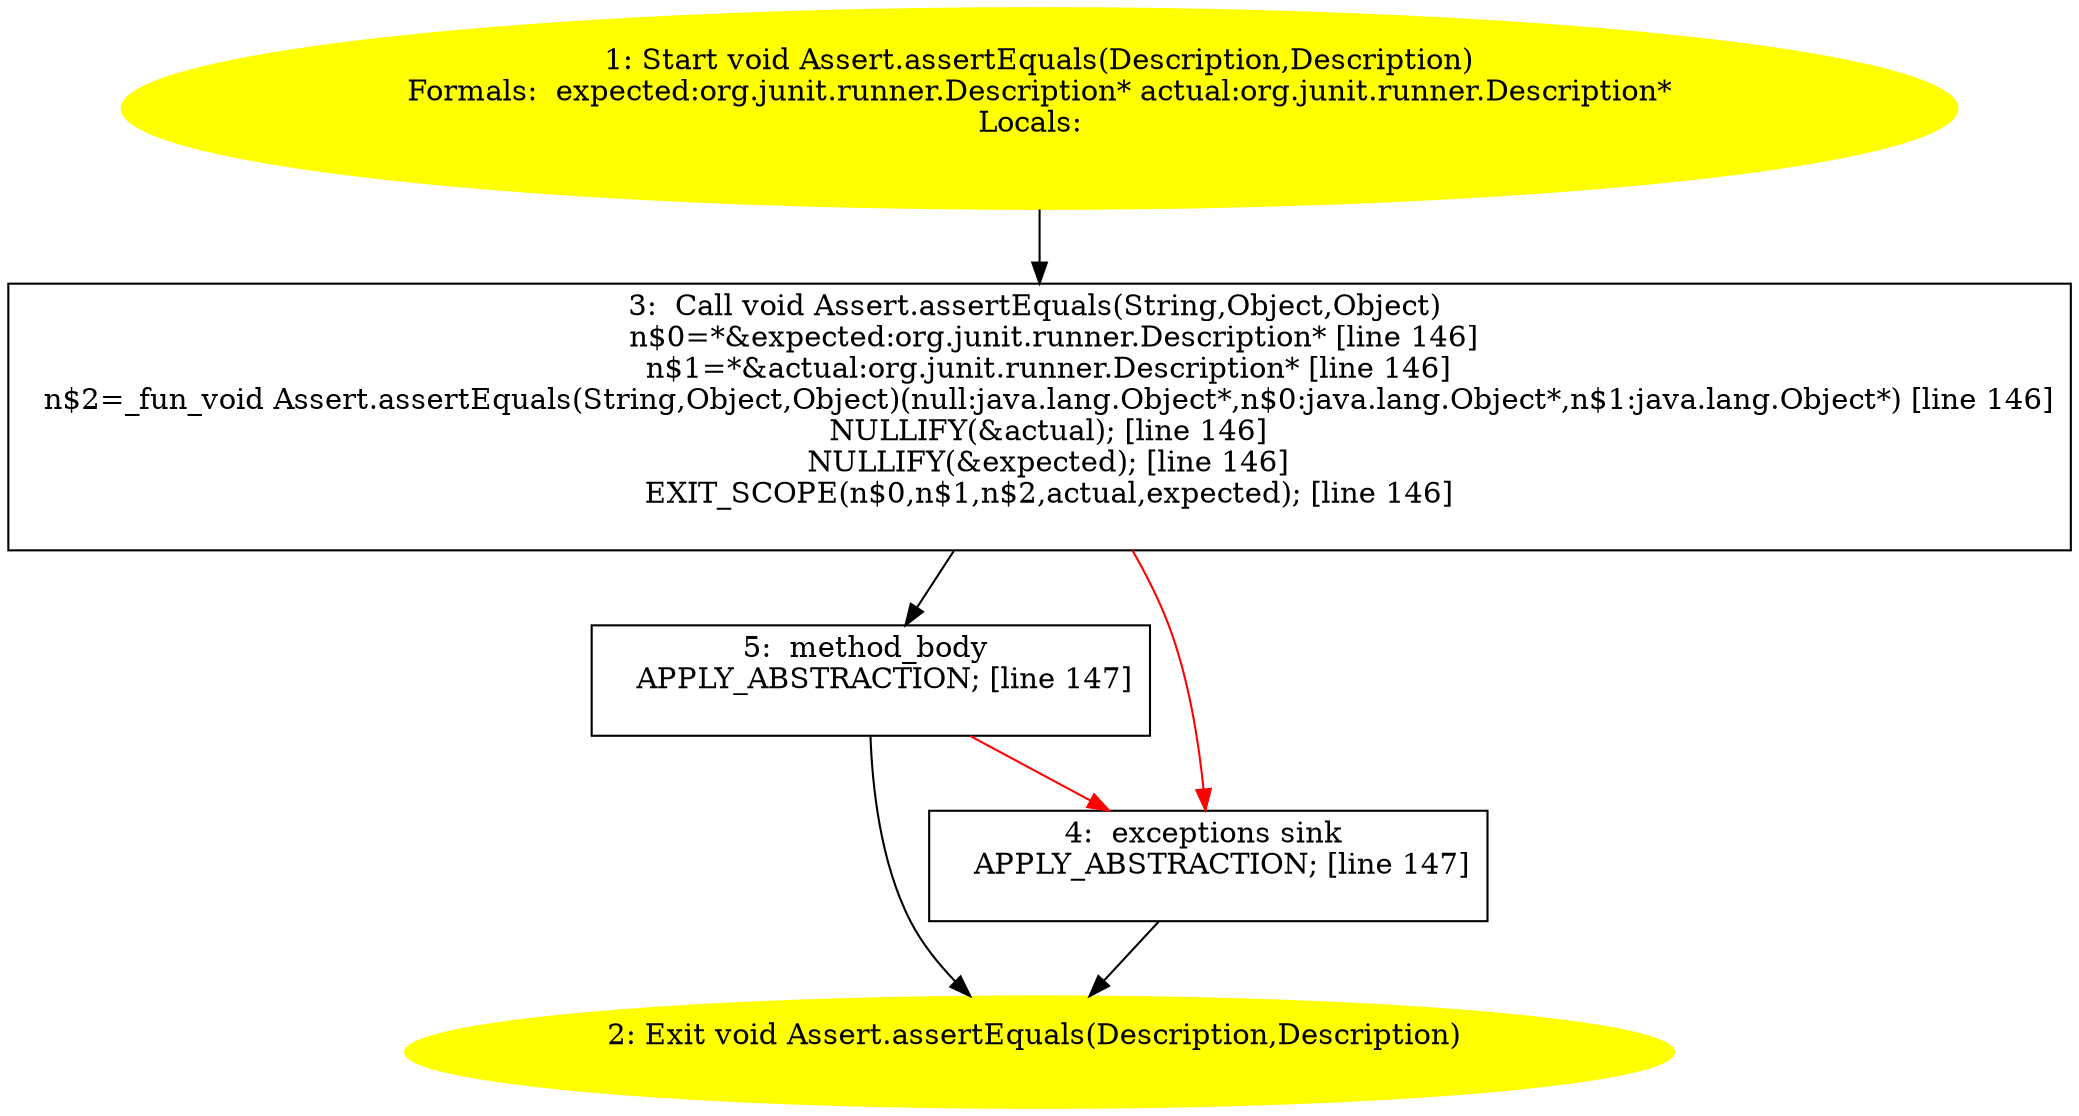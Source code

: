 /* @generated */
digraph cfg {
"org.junit.Assert.assertEquals(org.junit.runner.Description,org.junit.runner.Description):void.83e586f4ade8e646b1b5556acdfec37a_1" [label="1: Start void Assert.assertEquals(Description,Description)\nFormals:  expected:org.junit.runner.Description* actual:org.junit.runner.Description*\nLocals:  \n  " color=yellow style=filled]
	

	 "org.junit.Assert.assertEquals(org.junit.runner.Description,org.junit.runner.Description):void.83e586f4ade8e646b1b5556acdfec37a_1" -> "org.junit.Assert.assertEquals(org.junit.runner.Description,org.junit.runner.Description):void.83e586f4ade8e646b1b5556acdfec37a_3" ;
"org.junit.Assert.assertEquals(org.junit.runner.Description,org.junit.runner.Description):void.83e586f4ade8e646b1b5556acdfec37a_2" [label="2: Exit void Assert.assertEquals(Description,Description) \n  " color=yellow style=filled]
	

"org.junit.Assert.assertEquals(org.junit.runner.Description,org.junit.runner.Description):void.83e586f4ade8e646b1b5556acdfec37a_3" [label="3:  Call void Assert.assertEquals(String,Object,Object) \n   n$0=*&expected:org.junit.runner.Description* [line 146]\n  n$1=*&actual:org.junit.runner.Description* [line 146]\n  n$2=_fun_void Assert.assertEquals(String,Object,Object)(null:java.lang.Object*,n$0:java.lang.Object*,n$1:java.lang.Object*) [line 146]\n  NULLIFY(&actual); [line 146]\n  NULLIFY(&expected); [line 146]\n  EXIT_SCOPE(n$0,n$1,n$2,actual,expected); [line 146]\n " shape="box"]
	

	 "org.junit.Assert.assertEquals(org.junit.runner.Description,org.junit.runner.Description):void.83e586f4ade8e646b1b5556acdfec37a_3" -> "org.junit.Assert.assertEquals(org.junit.runner.Description,org.junit.runner.Description):void.83e586f4ade8e646b1b5556acdfec37a_5" ;
	 "org.junit.Assert.assertEquals(org.junit.runner.Description,org.junit.runner.Description):void.83e586f4ade8e646b1b5556acdfec37a_3" -> "org.junit.Assert.assertEquals(org.junit.runner.Description,org.junit.runner.Description):void.83e586f4ade8e646b1b5556acdfec37a_4" [color="red" ];
"org.junit.Assert.assertEquals(org.junit.runner.Description,org.junit.runner.Description):void.83e586f4ade8e646b1b5556acdfec37a_4" [label="4:  exceptions sink \n   APPLY_ABSTRACTION; [line 147]\n " shape="box"]
	

	 "org.junit.Assert.assertEquals(org.junit.runner.Description,org.junit.runner.Description):void.83e586f4ade8e646b1b5556acdfec37a_4" -> "org.junit.Assert.assertEquals(org.junit.runner.Description,org.junit.runner.Description):void.83e586f4ade8e646b1b5556acdfec37a_2" ;
"org.junit.Assert.assertEquals(org.junit.runner.Description,org.junit.runner.Description):void.83e586f4ade8e646b1b5556acdfec37a_5" [label="5:  method_body \n   APPLY_ABSTRACTION; [line 147]\n " shape="box"]
	

	 "org.junit.Assert.assertEquals(org.junit.runner.Description,org.junit.runner.Description):void.83e586f4ade8e646b1b5556acdfec37a_5" -> "org.junit.Assert.assertEquals(org.junit.runner.Description,org.junit.runner.Description):void.83e586f4ade8e646b1b5556acdfec37a_2" ;
	 "org.junit.Assert.assertEquals(org.junit.runner.Description,org.junit.runner.Description):void.83e586f4ade8e646b1b5556acdfec37a_5" -> "org.junit.Assert.assertEquals(org.junit.runner.Description,org.junit.runner.Description):void.83e586f4ade8e646b1b5556acdfec37a_4" [color="red" ];
}
